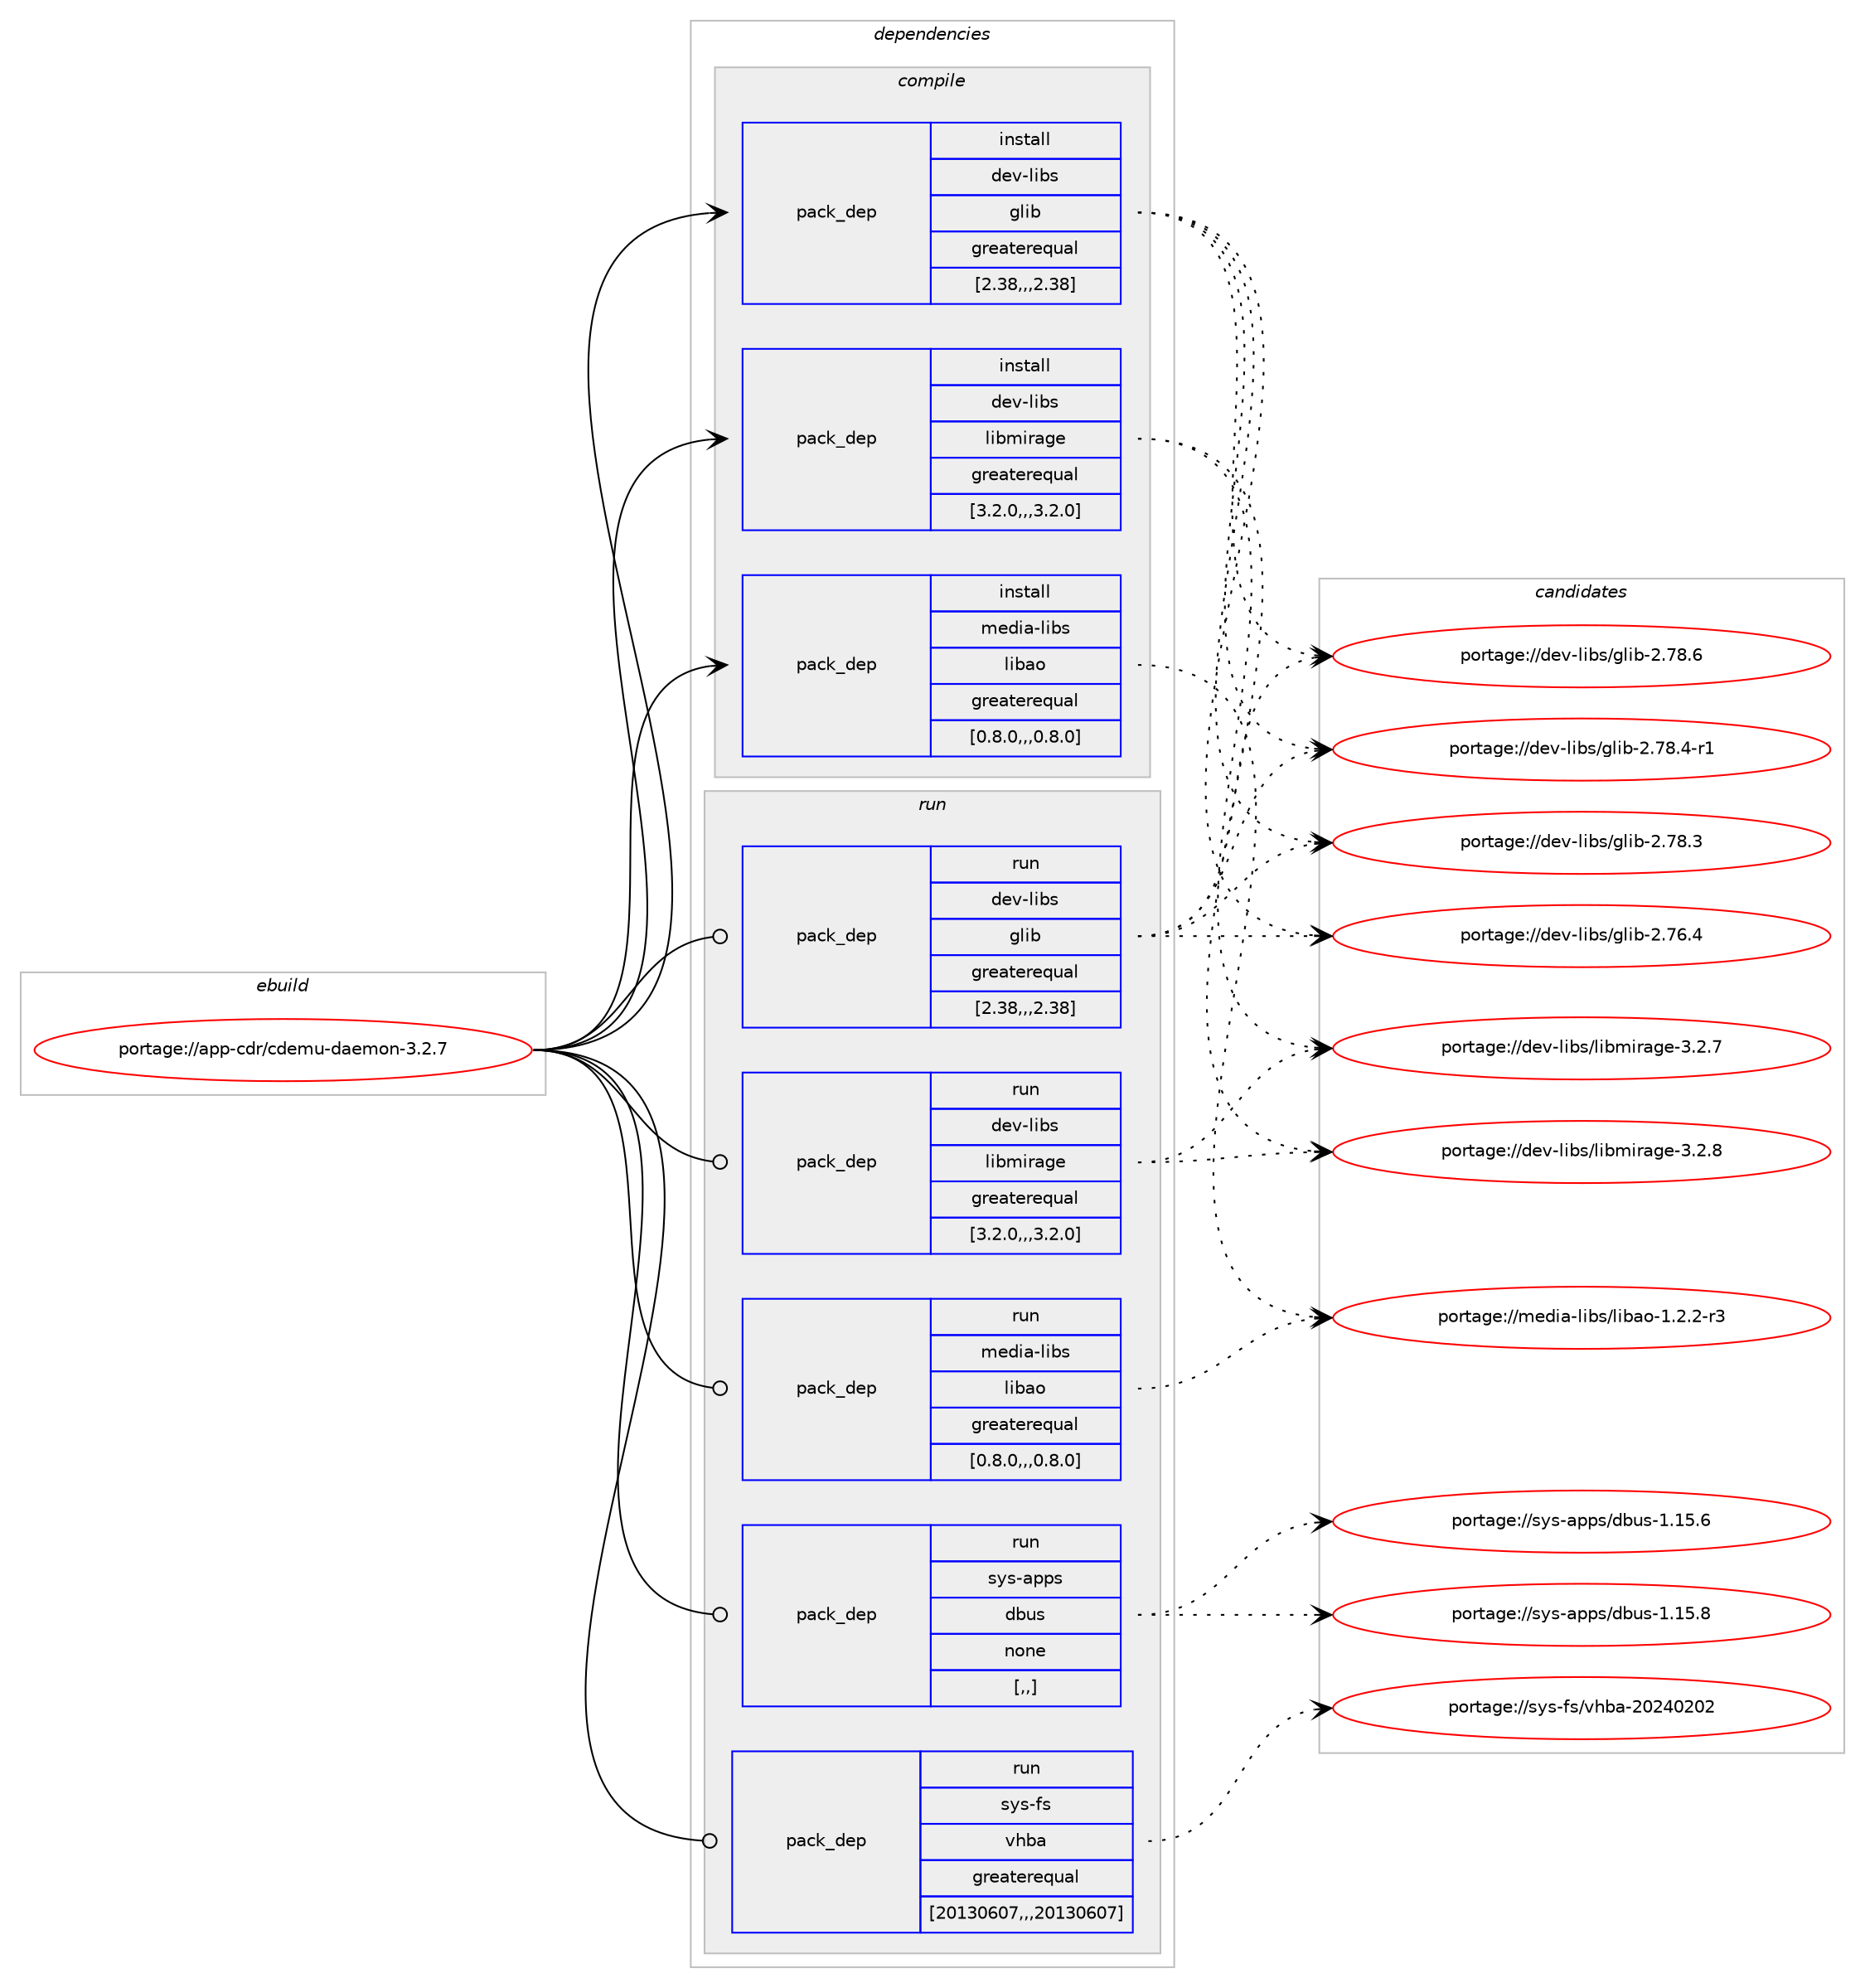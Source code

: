 digraph prolog {

# *************
# Graph options
# *************

newrank=true;
concentrate=true;
compound=true;
graph [rankdir=LR,fontname=Helvetica,fontsize=10,ranksep=1.5];#, ranksep=2.5, nodesep=0.2];
edge  [arrowhead=vee];
node  [fontname=Helvetica,fontsize=10];

# **********
# The ebuild
# **********

subgraph cluster_leftcol {
color=gray;
label=<<i>ebuild</i>>;
id [label="portage://app-cdr/cdemu-daemon-3.2.7", color=red, width=4, href="../app-cdr/cdemu-daemon-3.2.7.svg"];
}

# ****************
# The dependencies
# ****************

subgraph cluster_midcol {
color=gray;
label=<<i>dependencies</i>>;
subgraph cluster_compile {
fillcolor="#eeeeee";
style=filled;
label=<<i>compile</i>>;
subgraph pack7390 {
dependency10266 [label=<<TABLE BORDER="0" CELLBORDER="1" CELLSPACING="0" CELLPADDING="4" WIDTH="220"><TR><TD ROWSPAN="6" CELLPADDING="30">pack_dep</TD></TR><TR><TD WIDTH="110">install</TD></TR><TR><TD>dev-libs</TD></TR><TR><TD>glib</TD></TR><TR><TD>greaterequal</TD></TR><TR><TD>[2.38,,,2.38]</TD></TR></TABLE>>, shape=none, color=blue];
}
id:e -> dependency10266:w [weight=20,style="solid",arrowhead="vee"];
subgraph pack7391 {
dependency10267 [label=<<TABLE BORDER="0" CELLBORDER="1" CELLSPACING="0" CELLPADDING="4" WIDTH="220"><TR><TD ROWSPAN="6" CELLPADDING="30">pack_dep</TD></TR><TR><TD WIDTH="110">install</TD></TR><TR><TD>dev-libs</TD></TR><TR><TD>libmirage</TD></TR><TR><TD>greaterequal</TD></TR><TR><TD>[3.2.0,,,3.2.0]</TD></TR></TABLE>>, shape=none, color=blue];
}
id:e -> dependency10267:w [weight=20,style="solid",arrowhead="vee"];
subgraph pack7392 {
dependency10268 [label=<<TABLE BORDER="0" CELLBORDER="1" CELLSPACING="0" CELLPADDING="4" WIDTH="220"><TR><TD ROWSPAN="6" CELLPADDING="30">pack_dep</TD></TR><TR><TD WIDTH="110">install</TD></TR><TR><TD>media-libs</TD></TR><TR><TD>libao</TD></TR><TR><TD>greaterequal</TD></TR><TR><TD>[0.8.0,,,0.8.0]</TD></TR></TABLE>>, shape=none, color=blue];
}
id:e -> dependency10268:w [weight=20,style="solid",arrowhead="vee"];
}
subgraph cluster_compileandrun {
fillcolor="#eeeeee";
style=filled;
label=<<i>compile and run</i>>;
}
subgraph cluster_run {
fillcolor="#eeeeee";
style=filled;
label=<<i>run</i>>;
subgraph pack7393 {
dependency10269 [label=<<TABLE BORDER="0" CELLBORDER="1" CELLSPACING="0" CELLPADDING="4" WIDTH="220"><TR><TD ROWSPAN="6" CELLPADDING="30">pack_dep</TD></TR><TR><TD WIDTH="110">run</TD></TR><TR><TD>dev-libs</TD></TR><TR><TD>glib</TD></TR><TR><TD>greaterequal</TD></TR><TR><TD>[2.38,,,2.38]</TD></TR></TABLE>>, shape=none, color=blue];
}
id:e -> dependency10269:w [weight=20,style="solid",arrowhead="odot"];
subgraph pack7394 {
dependency10270 [label=<<TABLE BORDER="0" CELLBORDER="1" CELLSPACING="0" CELLPADDING="4" WIDTH="220"><TR><TD ROWSPAN="6" CELLPADDING="30">pack_dep</TD></TR><TR><TD WIDTH="110">run</TD></TR><TR><TD>dev-libs</TD></TR><TR><TD>libmirage</TD></TR><TR><TD>greaterequal</TD></TR><TR><TD>[3.2.0,,,3.2.0]</TD></TR></TABLE>>, shape=none, color=blue];
}
id:e -> dependency10270:w [weight=20,style="solid",arrowhead="odot"];
subgraph pack7395 {
dependency10271 [label=<<TABLE BORDER="0" CELLBORDER="1" CELLSPACING="0" CELLPADDING="4" WIDTH="220"><TR><TD ROWSPAN="6" CELLPADDING="30">pack_dep</TD></TR><TR><TD WIDTH="110">run</TD></TR><TR><TD>media-libs</TD></TR><TR><TD>libao</TD></TR><TR><TD>greaterequal</TD></TR><TR><TD>[0.8.0,,,0.8.0]</TD></TR></TABLE>>, shape=none, color=blue];
}
id:e -> dependency10271:w [weight=20,style="solid",arrowhead="odot"];
subgraph pack7396 {
dependency10272 [label=<<TABLE BORDER="0" CELLBORDER="1" CELLSPACING="0" CELLPADDING="4" WIDTH="220"><TR><TD ROWSPAN="6" CELLPADDING="30">pack_dep</TD></TR><TR><TD WIDTH="110">run</TD></TR><TR><TD>sys-apps</TD></TR><TR><TD>dbus</TD></TR><TR><TD>none</TD></TR><TR><TD>[,,]</TD></TR></TABLE>>, shape=none, color=blue];
}
id:e -> dependency10272:w [weight=20,style="solid",arrowhead="odot"];
subgraph pack7397 {
dependency10273 [label=<<TABLE BORDER="0" CELLBORDER="1" CELLSPACING="0" CELLPADDING="4" WIDTH="220"><TR><TD ROWSPAN="6" CELLPADDING="30">pack_dep</TD></TR><TR><TD WIDTH="110">run</TD></TR><TR><TD>sys-fs</TD></TR><TR><TD>vhba</TD></TR><TR><TD>greaterequal</TD></TR><TR><TD>[20130607,,,20130607]</TD></TR></TABLE>>, shape=none, color=blue];
}
id:e -> dependency10273:w [weight=20,style="solid",arrowhead="odot"];
}
}

# **************
# The candidates
# **************

subgraph cluster_choices {
rank=same;
color=gray;
label=<<i>candidates</i>>;

subgraph choice7390 {
color=black;
nodesep=1;
choice1001011184510810598115471031081059845504655564654 [label="portage://dev-libs/glib-2.78.6", color=red, width=4,href="../dev-libs/glib-2.78.6.svg"];
choice10010111845108105981154710310810598455046555646524511449 [label="portage://dev-libs/glib-2.78.4-r1", color=red, width=4,href="../dev-libs/glib-2.78.4-r1.svg"];
choice1001011184510810598115471031081059845504655564651 [label="portage://dev-libs/glib-2.78.3", color=red, width=4,href="../dev-libs/glib-2.78.3.svg"];
choice1001011184510810598115471031081059845504655544652 [label="portage://dev-libs/glib-2.76.4", color=red, width=4,href="../dev-libs/glib-2.76.4.svg"];
dependency10266:e -> choice1001011184510810598115471031081059845504655564654:w [style=dotted,weight="100"];
dependency10266:e -> choice10010111845108105981154710310810598455046555646524511449:w [style=dotted,weight="100"];
dependency10266:e -> choice1001011184510810598115471031081059845504655564651:w [style=dotted,weight="100"];
dependency10266:e -> choice1001011184510810598115471031081059845504655544652:w [style=dotted,weight="100"];
}
subgraph choice7391 {
color=black;
nodesep=1;
choice1001011184510810598115471081059810910511497103101455146504656 [label="portage://dev-libs/libmirage-3.2.8", color=red, width=4,href="../dev-libs/libmirage-3.2.8.svg"];
choice1001011184510810598115471081059810910511497103101455146504655 [label="portage://dev-libs/libmirage-3.2.7", color=red, width=4,href="../dev-libs/libmirage-3.2.7.svg"];
dependency10267:e -> choice1001011184510810598115471081059810910511497103101455146504656:w [style=dotted,weight="100"];
dependency10267:e -> choice1001011184510810598115471081059810910511497103101455146504655:w [style=dotted,weight="100"];
}
subgraph choice7392 {
color=black;
nodesep=1;
choice1091011001059745108105981154710810598971114549465046504511451 [label="portage://media-libs/libao-1.2.2-r3", color=red, width=4,href="../media-libs/libao-1.2.2-r3.svg"];
dependency10268:e -> choice1091011001059745108105981154710810598971114549465046504511451:w [style=dotted,weight="100"];
}
subgraph choice7393 {
color=black;
nodesep=1;
choice1001011184510810598115471031081059845504655564654 [label="portage://dev-libs/glib-2.78.6", color=red, width=4,href="../dev-libs/glib-2.78.6.svg"];
choice10010111845108105981154710310810598455046555646524511449 [label="portage://dev-libs/glib-2.78.4-r1", color=red, width=4,href="../dev-libs/glib-2.78.4-r1.svg"];
choice1001011184510810598115471031081059845504655564651 [label="portage://dev-libs/glib-2.78.3", color=red, width=4,href="../dev-libs/glib-2.78.3.svg"];
choice1001011184510810598115471031081059845504655544652 [label="portage://dev-libs/glib-2.76.4", color=red, width=4,href="../dev-libs/glib-2.76.4.svg"];
dependency10269:e -> choice1001011184510810598115471031081059845504655564654:w [style=dotted,weight="100"];
dependency10269:e -> choice10010111845108105981154710310810598455046555646524511449:w [style=dotted,weight="100"];
dependency10269:e -> choice1001011184510810598115471031081059845504655564651:w [style=dotted,weight="100"];
dependency10269:e -> choice1001011184510810598115471031081059845504655544652:w [style=dotted,weight="100"];
}
subgraph choice7394 {
color=black;
nodesep=1;
choice1001011184510810598115471081059810910511497103101455146504656 [label="portage://dev-libs/libmirage-3.2.8", color=red, width=4,href="../dev-libs/libmirage-3.2.8.svg"];
choice1001011184510810598115471081059810910511497103101455146504655 [label="portage://dev-libs/libmirage-3.2.7", color=red, width=4,href="../dev-libs/libmirage-3.2.7.svg"];
dependency10270:e -> choice1001011184510810598115471081059810910511497103101455146504656:w [style=dotted,weight="100"];
dependency10270:e -> choice1001011184510810598115471081059810910511497103101455146504655:w [style=dotted,weight="100"];
}
subgraph choice7395 {
color=black;
nodesep=1;
choice1091011001059745108105981154710810598971114549465046504511451 [label="portage://media-libs/libao-1.2.2-r3", color=red, width=4,href="../media-libs/libao-1.2.2-r3.svg"];
dependency10271:e -> choice1091011001059745108105981154710810598971114549465046504511451:w [style=dotted,weight="100"];
}
subgraph choice7396 {
color=black;
nodesep=1;
choice1151211154597112112115471009811711545494649534656 [label="portage://sys-apps/dbus-1.15.8", color=red, width=4,href="../sys-apps/dbus-1.15.8.svg"];
choice1151211154597112112115471009811711545494649534654 [label="portage://sys-apps/dbus-1.15.6", color=red, width=4,href="../sys-apps/dbus-1.15.6.svg"];
dependency10272:e -> choice1151211154597112112115471009811711545494649534656:w [style=dotted,weight="100"];
dependency10272:e -> choice1151211154597112112115471009811711545494649534654:w [style=dotted,weight="100"];
}
subgraph choice7397 {
color=black;
nodesep=1;
choice11512111545102115471181049897455048505248504850 [label="portage://sys-fs/vhba-20240202", color=red, width=4,href="../sys-fs/vhba-20240202.svg"];
dependency10273:e -> choice11512111545102115471181049897455048505248504850:w [style=dotted,weight="100"];
}
}

}
